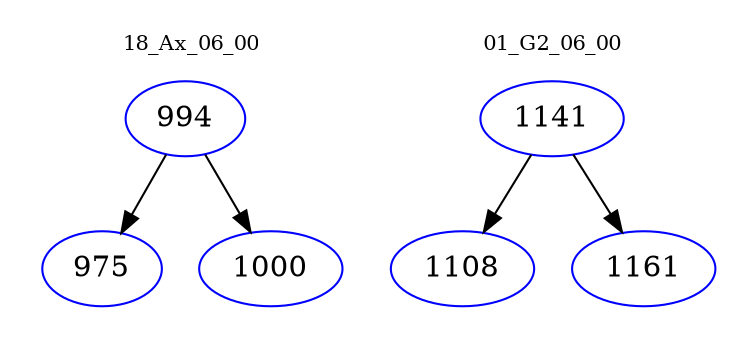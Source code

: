 digraph{
subgraph cluster_0 {
color = white
label = "18_Ax_06_00";
fontsize=10;
T0_994 [label="994", color="blue"]
T0_994 -> T0_975 [color="black"]
T0_975 [label="975", color="blue"]
T0_994 -> T0_1000 [color="black"]
T0_1000 [label="1000", color="blue"]
}
subgraph cluster_1 {
color = white
label = "01_G2_06_00";
fontsize=10;
T1_1141 [label="1141", color="blue"]
T1_1141 -> T1_1108 [color="black"]
T1_1108 [label="1108", color="blue"]
T1_1141 -> T1_1161 [color="black"]
T1_1161 [label="1161", color="blue"]
}
}

